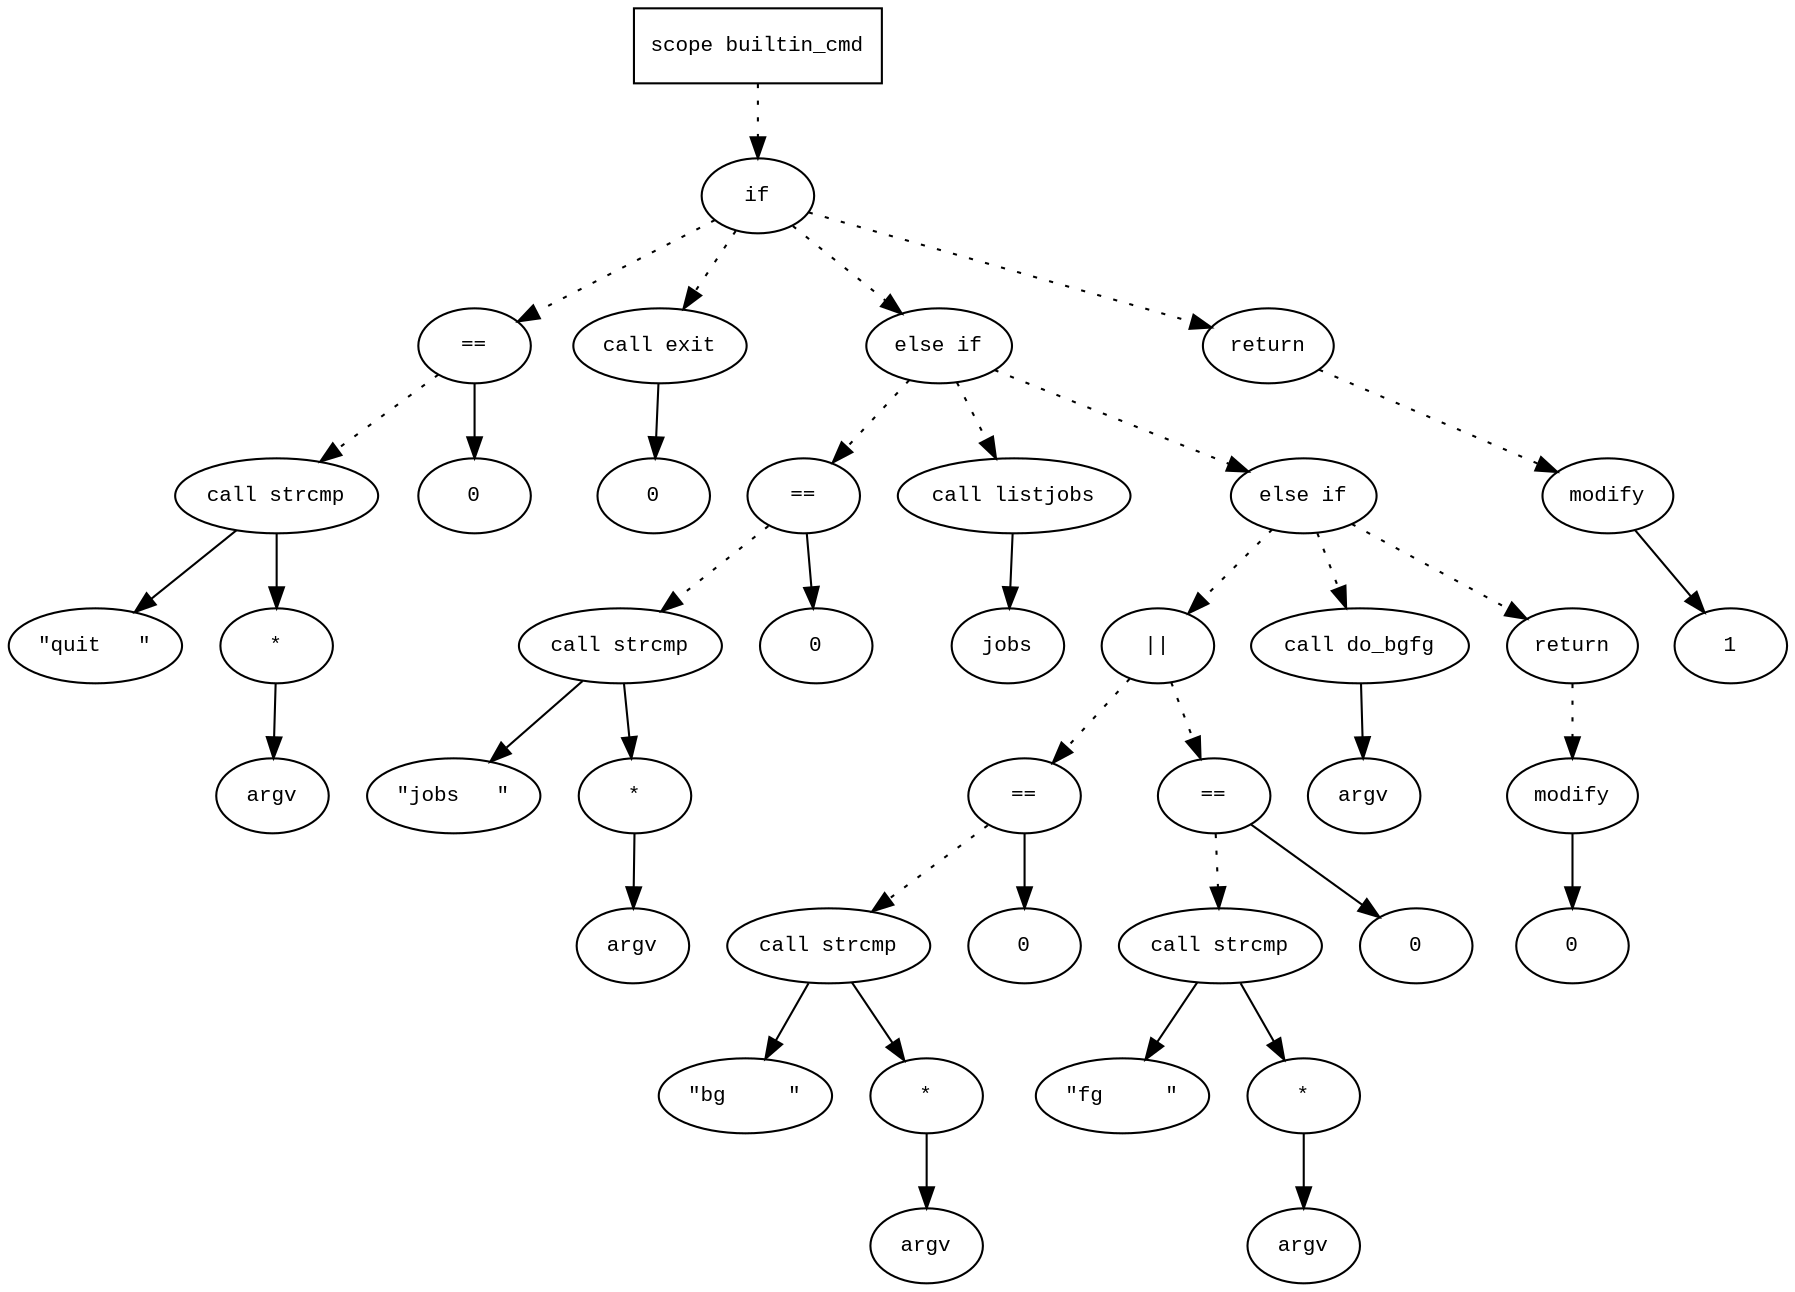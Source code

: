 digraph AST {
  graph [fontname="Times New Roman",fontsize=10];
  node  [fontname="Courier New",fontsize=10];
  edge  [fontname="Times New Roman",fontsize=10];

  node1 [label="scope builtin_cmd",shape=box];
  node2 [label="if",shape=ellipse];
  node1 -> node2 [style=dotted];
  node3 [label="==",shape=ellipse];
  node4 [label="call strcmp",shape=ellipse];
  node5 [label="\"quit   \"",shape=ellipse];
  node4 -> node5;
  node6 [label="*",shape=ellipse];
  node7 [label="argv",shape=ellipse];
  node6 -> node7;
  node4 -> node6;
  node3 -> node4 [style=dotted];
  node8 [label="0",shape=ellipse];
  node3 -> node8;
  node2 -> node3 [style=dotted];
  node9 [label="call exit",shape=ellipse];
  node10 [label="0",shape=ellipse];
  node9 -> node10;
  node2 -> node9 [style=dotted];
  node11 [label="else if",shape=ellipse];
  node2 -> node11 [style=dotted];
  node12 [label="==",shape=ellipse];
  node13 [label="call strcmp",shape=ellipse];
  node14 [label="\"jobs   \"",shape=ellipse];
  node13 -> node14;
  node15 [label="*",shape=ellipse];
  node16 [label="argv",shape=ellipse];
  node15 -> node16;
  node13 -> node15;
  node12 -> node13 [style=dotted];
  node17 [label="0",shape=ellipse];
  node12 -> node17;
  node11 -> node12 [style=dotted];
  node18 [label="call listjobs",shape=ellipse];
  node19 [label="jobs",shape=ellipse];
  node18 -> node19;
  node11 -> node18 [style=dotted];
  node20 [label="else if",shape=ellipse];
  node11 -> node20 [style=dotted];
  node21 [label="||",shape=ellipse];
  node22 [label="==",shape=ellipse];
  node23 [label="call strcmp",shape=ellipse];
  node24 [label="\"bg     \"",shape=ellipse];
  node23 -> node24;
  node25 [label="*",shape=ellipse];
  node26 [label="argv",shape=ellipse];
  node25 -> node26;
  node23 -> node25;
  node22 -> node23 [style=dotted];
  node27 [label="0",shape=ellipse];
  node22 -> node27;
  node21 -> node22 [style=dotted];
  node28 [label="==",shape=ellipse];
  node29 [label="call strcmp",shape=ellipse];
  node30 [label="\"fg     \"",shape=ellipse];
  node29 -> node30;
  node31 [label="*",shape=ellipse];
  node32 [label="argv",shape=ellipse];
  node31 -> node32;
  node29 -> node31;
  node28 -> node29 [style=dotted];
  node33 [label="0",shape=ellipse];
  node28 -> node33;
  node21 -> node28 [style=dotted];
  node20 -> node21 [style=dotted];
  node34 [label="call do_bgfg",shape=ellipse];
  node35 [label="argv",shape=ellipse];
  node34 -> node35;
  node20 -> node34 [style=dotted];
  node36 [label="return",shape=ellipse];
  node37 [label="modify",shape=ellipse];
  node38 [label="0",shape=ellipse];
  node37 -> node38;
  node36 -> node37 [style=dotted];
  node20 -> node36 [style=dotted];
  node39 [label="return",shape=ellipse];
  node40 [label="modify",shape=ellipse];
  node41 [label="1",shape=ellipse];
  node40 -> node41;
  node39 -> node40 [style=dotted];
  node2 -> node39 [style=dotted];
} 